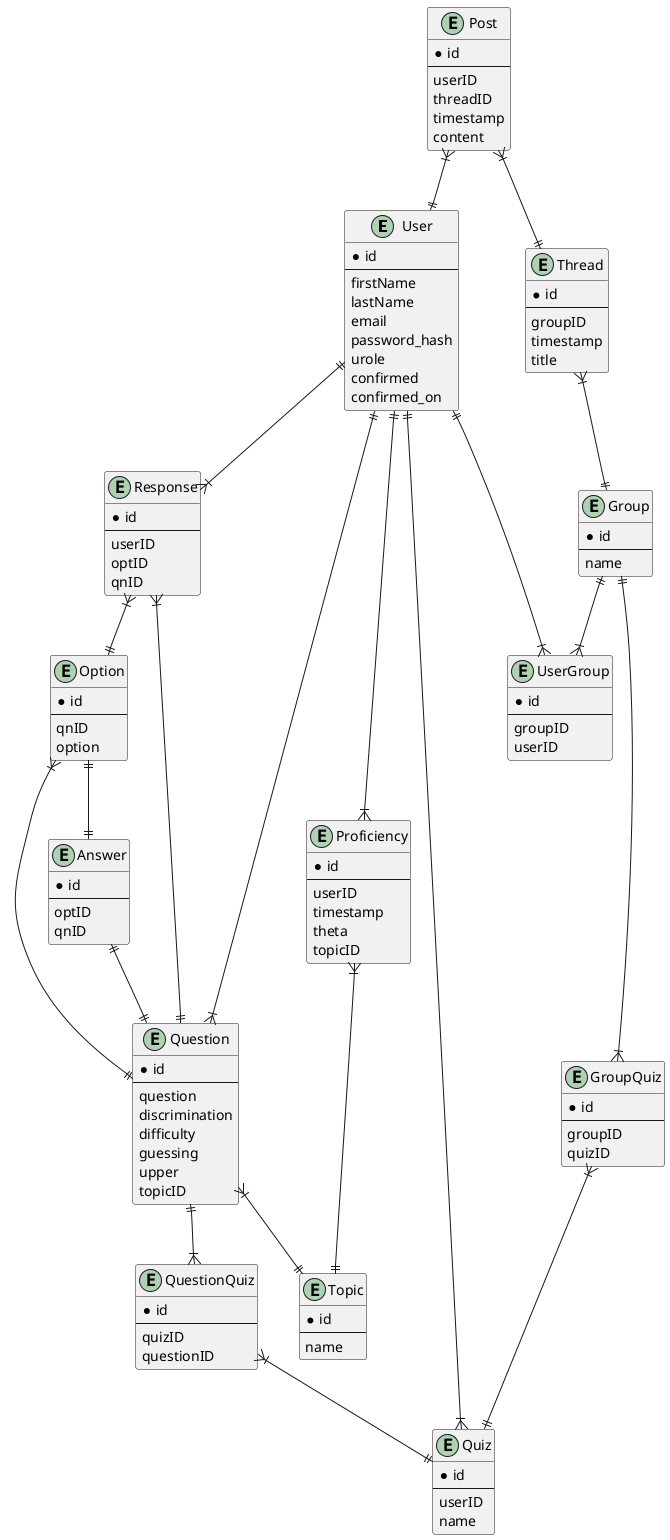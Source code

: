 @startuml
' avoid problems with angled crows feet
' skinparam linetype ortho

entity User {
*id
--
firstName
lastName
email
password_hash
urole
confirmed
confirmed_on
}

entity Response {
*id
--
userID
optID
qnID
}

entity Question {
*id
--
question
discrimination
difficulty
guessing
upper
topicID
}

entity Option {
*id
--
qnID
option
}

entity Answer {
*id
--
optID
qnID
}

entity Thread {
*id
--
groupID
timestamp
title
}

entity Post {
*id
--
userID
threadID
timestamp
content
}

entity Group {
*id
--
name
}

entity UserGroup {
*id
--
groupID
userID
}

entity Proficiency {
*id
--
userID
timestamp
theta
topicID
}

entity Quiz {
*id
--
userID
name
}

entity GroupQuiz {
*id
--
groupID
quizID
}

entity QuestionQuiz {
*id
--
quizID
questionID
}

entity Topic {
*id
--
name
}

User ||--|{ Response

Response }|--|| Option
Response }|--|| Question
Option }|--|| Question
Answer ||--|| Question
Option ||--|| Answer


User ||--|{ UserGroup
Group ||--|{ UserGroup
Thread }|--|| Group
Post }|--|| Thread
Post }|--|| User
User ||--|{ Proficiency

Quiz }|--|| User
User ||--|{ Question
Question ||--|{ QuestionQuiz
QuestionQuiz }|--|| Quiz
Question }|--|| Topic
Proficiency }|--|| Topic

Group ||--|{ GroupQuiz
GroupQuiz }|--|| Quiz


@enduml
